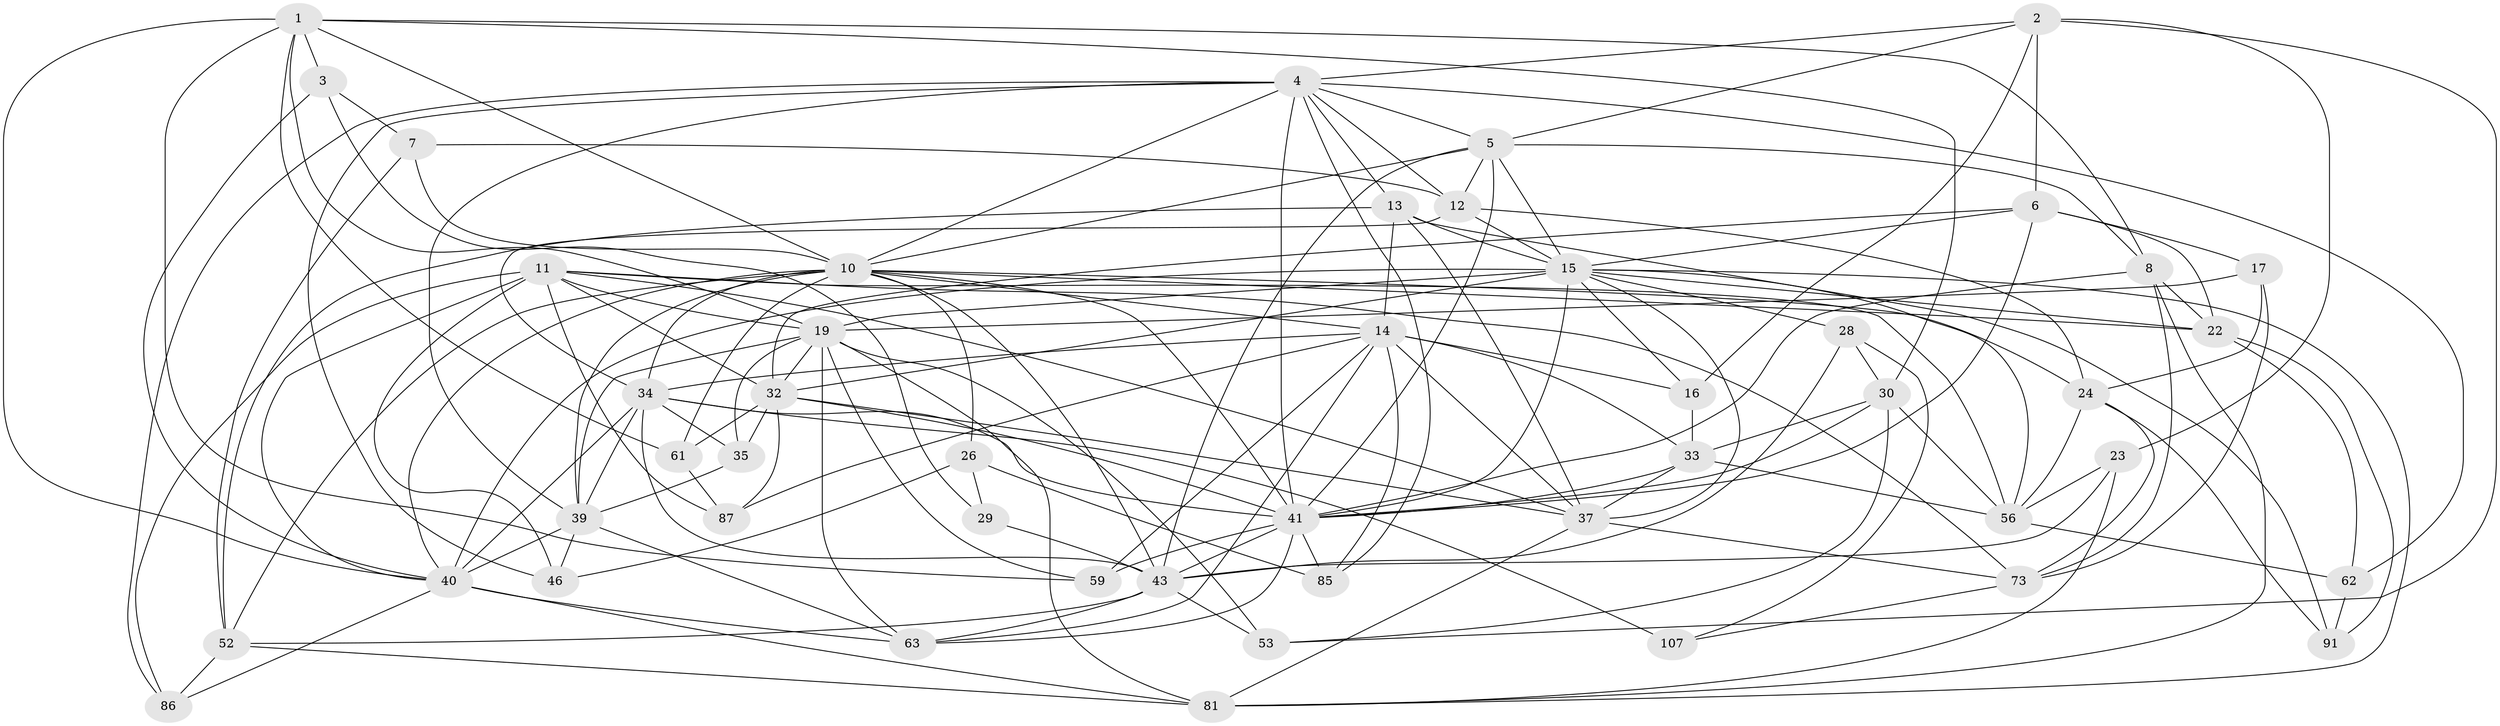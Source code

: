 // original degree distribution, {4: 1.0}
// Generated by graph-tools (version 1.1) at 2025/20/03/04/25 18:20:47]
// undirected, 48 vertices, 157 edges
graph export_dot {
graph [start="1"]
  node [color=gray90,style=filled];
  1 [super="+9+69"];
  2 [super="+82"];
  3;
  4 [super="+92+102+94"];
  5 [super="+27"];
  6 [super="+103"];
  7;
  8 [super="+44"];
  10 [super="+74+80"];
  11 [super="+66+36"];
  12 [super="+25"];
  13 [super="+49"];
  14 [super="+20+18"];
  15 [super="+101+21"];
  16;
  17;
  19 [super="+31+55"];
  22 [super="+109"];
  23;
  24 [super="+57"];
  26;
  28;
  29;
  30 [super="+76"];
  32 [super="+64+54"];
  33 [super="+75"];
  34 [super="+67+99+65"];
  35;
  37 [super="+38"];
  39 [super="+51+78"];
  40 [super="+118+42+58"];
  41 [super="+47"];
  43 [super="+98+96+70"];
  46;
  52 [super="+72"];
  53;
  56 [super="+115+77"];
  59;
  61;
  62;
  63 [super="+93"];
  73 [super="+113"];
  81 [super="+97+104"];
  85;
  86;
  87;
  91;
  107;
  1 -- 3;
  1 -- 61;
  1 -- 19;
  1 -- 40;
  1 -- 59;
  1 -- 30;
  1 -- 8;
  1 -- 10;
  2 -- 6;
  2 -- 5;
  2 -- 16;
  2 -- 53;
  2 -- 23;
  2 -- 4;
  3 -- 7;
  3 -- 29;
  3 -- 40;
  4 -- 39;
  4 -- 86;
  4 -- 5;
  4 -- 46;
  4 -- 85;
  4 -- 12;
  4 -- 13;
  4 -- 62;
  4 -- 41 [weight=2];
  4 -- 10;
  5 -- 41;
  5 -- 12;
  5 -- 43;
  5 -- 15;
  5 -- 8;
  5 -- 10;
  6 -- 22;
  6 -- 32;
  6 -- 17;
  6 -- 15;
  6 -- 41;
  7 -- 12;
  7 -- 52;
  7 -- 10;
  8 -- 73;
  8 -- 41;
  8 -- 81;
  8 -- 22;
  10 -- 22;
  10 -- 39;
  10 -- 41;
  10 -- 40;
  10 -- 34 [weight=2];
  10 -- 43;
  10 -- 14;
  10 -- 52;
  10 -- 24;
  10 -- 26;
  10 -- 61;
  11 -- 87;
  11 -- 19;
  11 -- 73;
  11 -- 46;
  11 -- 56 [weight=2];
  11 -- 32;
  11 -- 40;
  11 -- 86;
  11 -- 37;
  12 -- 24;
  12 -- 34;
  12 -- 15;
  13 -- 91;
  13 -- 14;
  13 -- 52;
  13 -- 37;
  13 -- 15;
  14 -- 16;
  14 -- 34;
  14 -- 85;
  14 -- 87;
  14 -- 59;
  14 -- 63;
  14 -- 33;
  14 -- 37;
  15 -- 19 [weight=2];
  15 -- 16;
  15 -- 28;
  15 -- 37;
  15 -- 22;
  15 -- 32 [weight=2];
  15 -- 81;
  15 -- 56;
  15 -- 41;
  15 -- 40;
  16 -- 33;
  17 -- 19;
  17 -- 73;
  17 -- 24;
  19 -- 39;
  19 -- 81;
  19 -- 35;
  19 -- 53;
  19 -- 59;
  19 -- 32;
  19 -- 63;
  22 -- 91;
  22 -- 62;
  23 -- 56;
  23 -- 81;
  23 -- 43;
  24 -- 73;
  24 -- 56;
  24 -- 91;
  26 -- 85;
  26 -- 46;
  26 -- 29;
  28 -- 107;
  28 -- 43;
  28 -- 30;
  29 -- 43 [weight=2];
  30 -- 56;
  30 -- 33;
  30 -- 53;
  30 -- 41;
  32 -- 35;
  32 -- 61;
  32 -- 87;
  32 -- 37;
  32 -- 41;
  33 -- 37;
  33 -- 41;
  33 -- 56;
  34 -- 107 [weight=2];
  34 -- 35;
  34 -- 40 [weight=2];
  34 -- 43;
  34 -- 39;
  34 -- 41;
  35 -- 39;
  37 -- 81;
  37 -- 73;
  39 -- 63;
  39 -- 46;
  39 -- 40;
  40 -- 81 [weight=2];
  40 -- 86;
  40 -- 63;
  41 -- 63;
  41 -- 43 [weight=2];
  41 -- 85;
  41 -- 59;
  43 -- 53;
  43 -- 52;
  43 -- 63;
  52 -- 86;
  52 -- 81;
  56 -- 62;
  61 -- 87;
  62 -- 91;
  73 -- 107;
}
